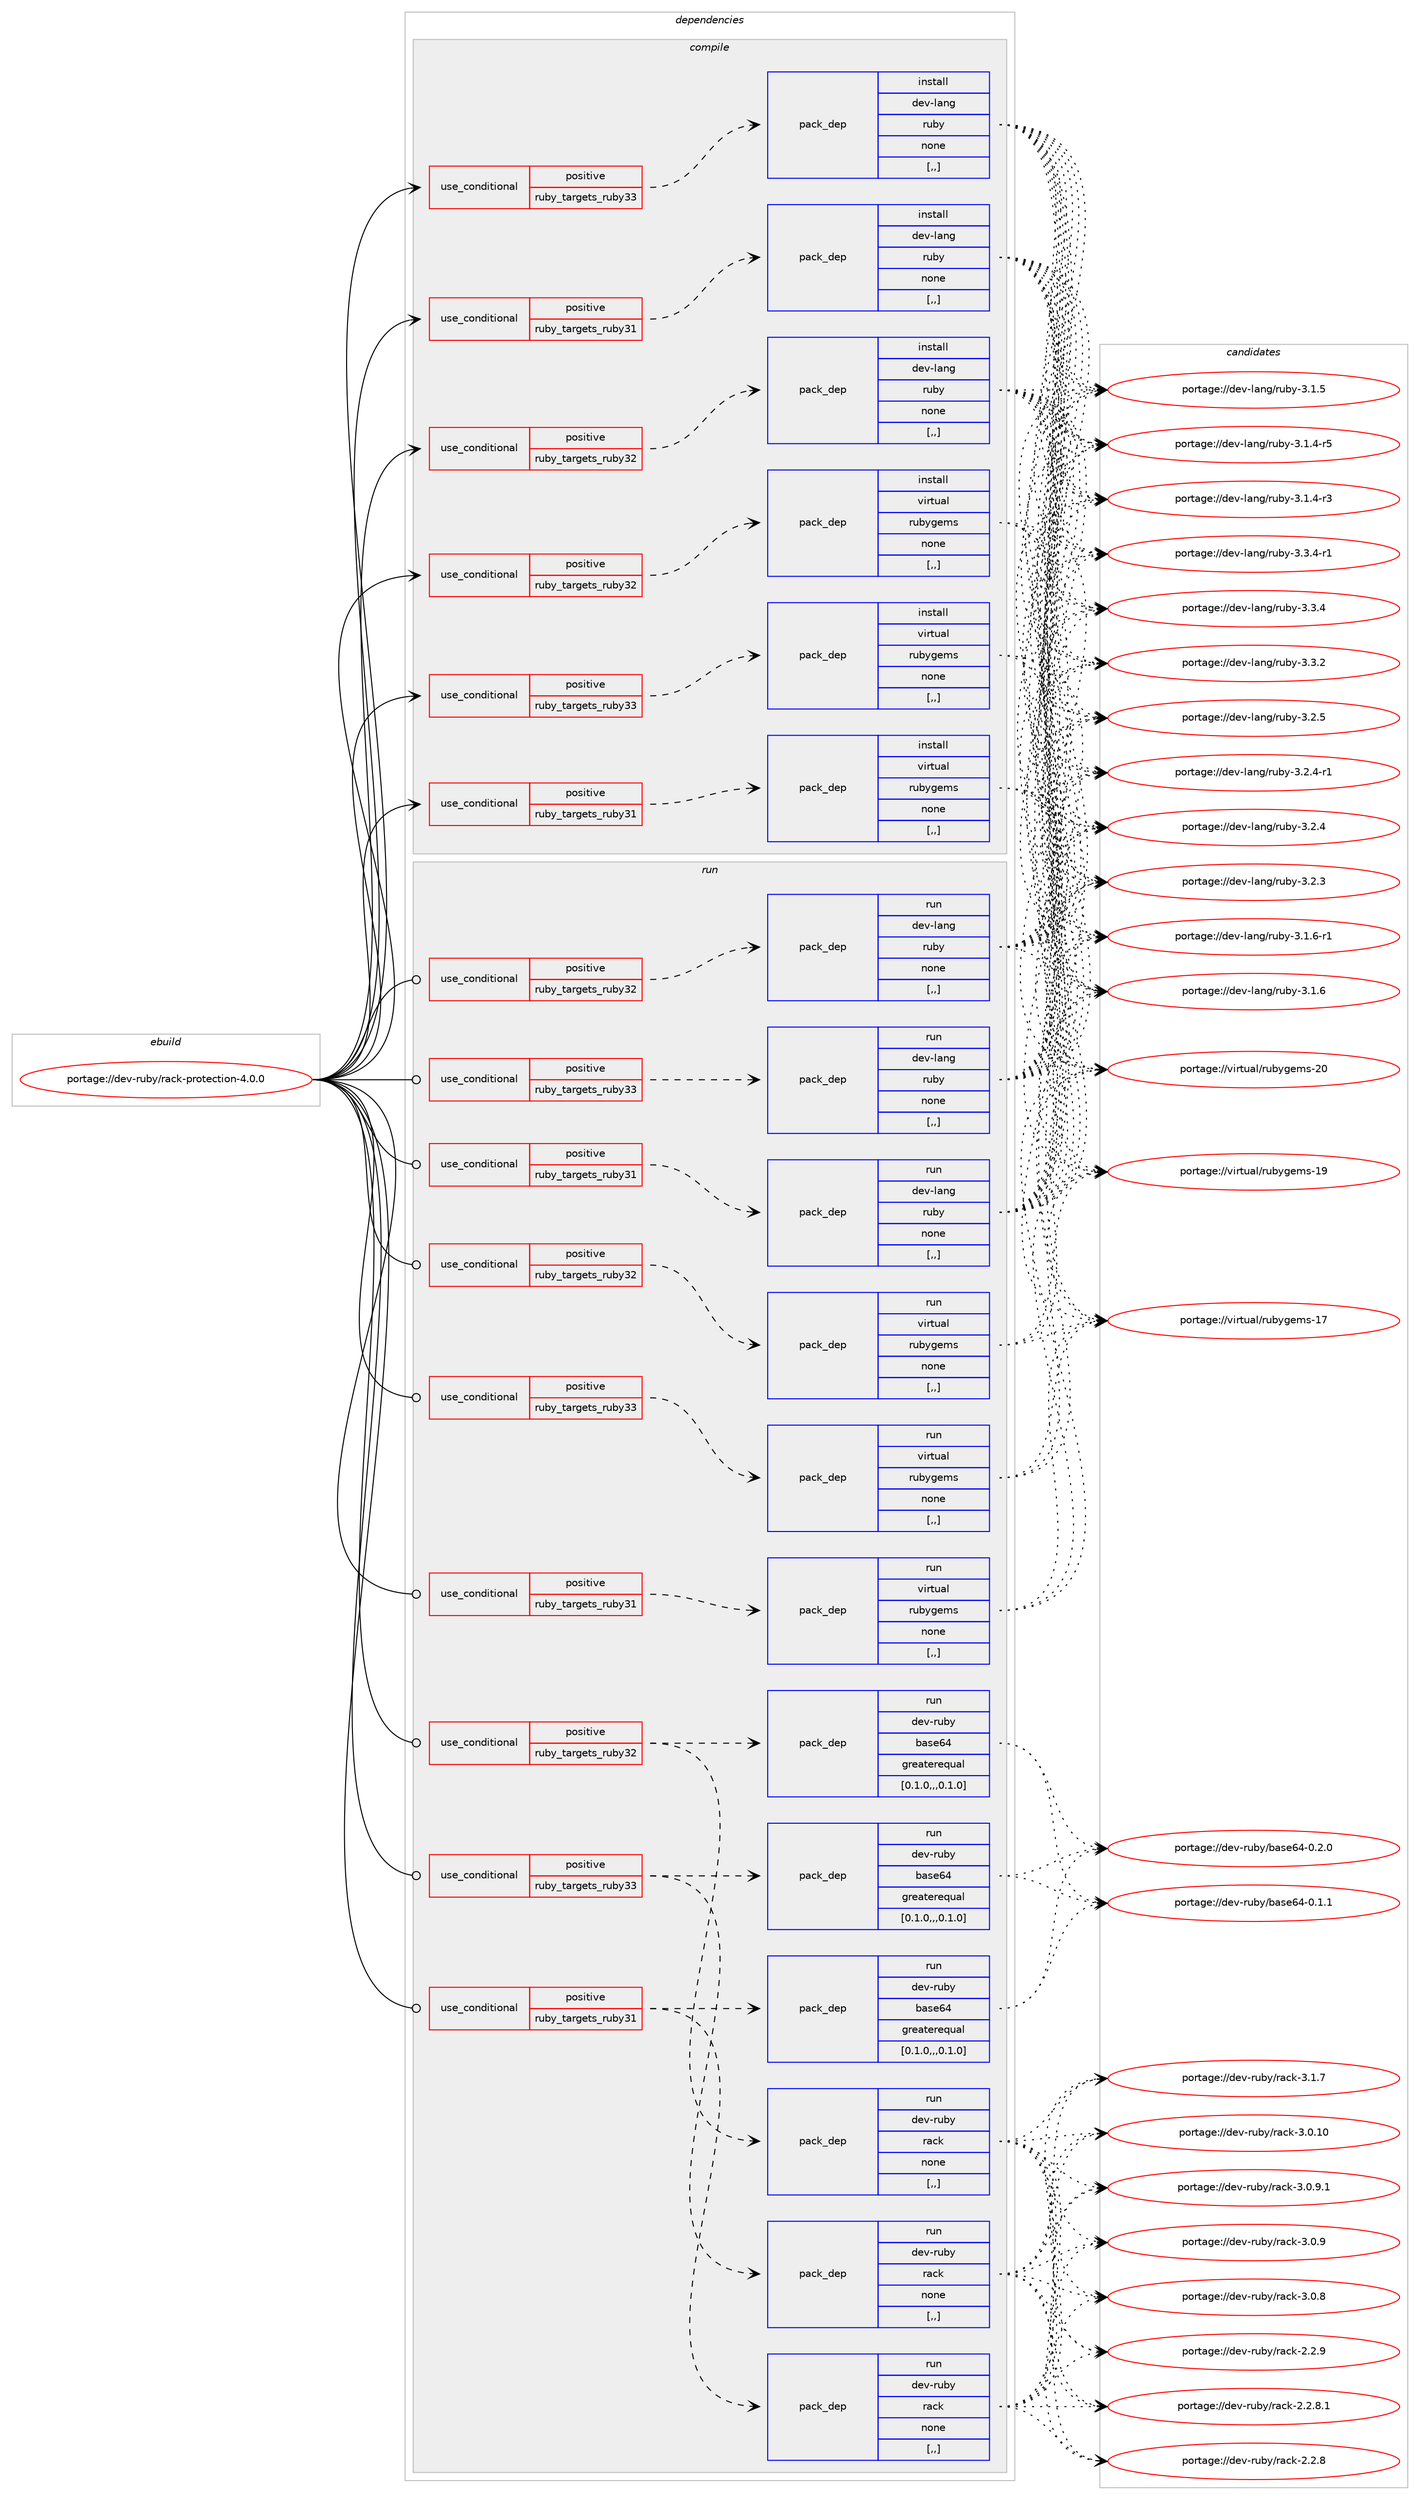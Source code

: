 digraph prolog {

# *************
# Graph options
# *************

newrank=true;
concentrate=true;
compound=true;
graph [rankdir=LR,fontname=Helvetica,fontsize=10,ranksep=1.5];#, ranksep=2.5, nodesep=0.2];
edge  [arrowhead=vee];
node  [fontname=Helvetica,fontsize=10];

# **********
# The ebuild
# **********

subgraph cluster_leftcol {
color=gray;
label=<<i>ebuild</i>>;
id [label="portage://dev-ruby/rack-protection-4.0.0", color=red, width=4, href="../dev-ruby/rack-protection-4.0.0.svg"];
}

# ****************
# The dependencies
# ****************

subgraph cluster_midcol {
color=gray;
label=<<i>dependencies</i>>;
subgraph cluster_compile {
fillcolor="#eeeeee";
style=filled;
label=<<i>compile</i>>;
subgraph cond53275 {
dependency195748 [label=<<TABLE BORDER="0" CELLBORDER="1" CELLSPACING="0" CELLPADDING="4"><TR><TD ROWSPAN="3" CELLPADDING="10">use_conditional</TD></TR><TR><TD>positive</TD></TR><TR><TD>ruby_targets_ruby31</TD></TR></TABLE>>, shape=none, color=red];
subgraph pack141120 {
dependency195749 [label=<<TABLE BORDER="0" CELLBORDER="1" CELLSPACING="0" CELLPADDING="4" WIDTH="220"><TR><TD ROWSPAN="6" CELLPADDING="30">pack_dep</TD></TR><TR><TD WIDTH="110">install</TD></TR><TR><TD>dev-lang</TD></TR><TR><TD>ruby</TD></TR><TR><TD>none</TD></TR><TR><TD>[,,]</TD></TR></TABLE>>, shape=none, color=blue];
}
dependency195748:e -> dependency195749:w [weight=20,style="dashed",arrowhead="vee"];
}
id:e -> dependency195748:w [weight=20,style="solid",arrowhead="vee"];
subgraph cond53276 {
dependency195750 [label=<<TABLE BORDER="0" CELLBORDER="1" CELLSPACING="0" CELLPADDING="4"><TR><TD ROWSPAN="3" CELLPADDING="10">use_conditional</TD></TR><TR><TD>positive</TD></TR><TR><TD>ruby_targets_ruby31</TD></TR></TABLE>>, shape=none, color=red];
subgraph pack141121 {
dependency195751 [label=<<TABLE BORDER="0" CELLBORDER="1" CELLSPACING="0" CELLPADDING="4" WIDTH="220"><TR><TD ROWSPAN="6" CELLPADDING="30">pack_dep</TD></TR><TR><TD WIDTH="110">install</TD></TR><TR><TD>virtual</TD></TR><TR><TD>rubygems</TD></TR><TR><TD>none</TD></TR><TR><TD>[,,]</TD></TR></TABLE>>, shape=none, color=blue];
}
dependency195750:e -> dependency195751:w [weight=20,style="dashed",arrowhead="vee"];
}
id:e -> dependency195750:w [weight=20,style="solid",arrowhead="vee"];
subgraph cond53277 {
dependency195752 [label=<<TABLE BORDER="0" CELLBORDER="1" CELLSPACING="0" CELLPADDING="4"><TR><TD ROWSPAN="3" CELLPADDING="10">use_conditional</TD></TR><TR><TD>positive</TD></TR><TR><TD>ruby_targets_ruby32</TD></TR></TABLE>>, shape=none, color=red];
subgraph pack141122 {
dependency195753 [label=<<TABLE BORDER="0" CELLBORDER="1" CELLSPACING="0" CELLPADDING="4" WIDTH="220"><TR><TD ROWSPAN="6" CELLPADDING="30">pack_dep</TD></TR><TR><TD WIDTH="110">install</TD></TR><TR><TD>dev-lang</TD></TR><TR><TD>ruby</TD></TR><TR><TD>none</TD></TR><TR><TD>[,,]</TD></TR></TABLE>>, shape=none, color=blue];
}
dependency195752:e -> dependency195753:w [weight=20,style="dashed",arrowhead="vee"];
}
id:e -> dependency195752:w [weight=20,style="solid",arrowhead="vee"];
subgraph cond53278 {
dependency195754 [label=<<TABLE BORDER="0" CELLBORDER="1" CELLSPACING="0" CELLPADDING="4"><TR><TD ROWSPAN="3" CELLPADDING="10">use_conditional</TD></TR><TR><TD>positive</TD></TR><TR><TD>ruby_targets_ruby32</TD></TR></TABLE>>, shape=none, color=red];
subgraph pack141123 {
dependency195755 [label=<<TABLE BORDER="0" CELLBORDER="1" CELLSPACING="0" CELLPADDING="4" WIDTH="220"><TR><TD ROWSPAN="6" CELLPADDING="30">pack_dep</TD></TR><TR><TD WIDTH="110">install</TD></TR><TR><TD>virtual</TD></TR><TR><TD>rubygems</TD></TR><TR><TD>none</TD></TR><TR><TD>[,,]</TD></TR></TABLE>>, shape=none, color=blue];
}
dependency195754:e -> dependency195755:w [weight=20,style="dashed",arrowhead="vee"];
}
id:e -> dependency195754:w [weight=20,style="solid",arrowhead="vee"];
subgraph cond53279 {
dependency195756 [label=<<TABLE BORDER="0" CELLBORDER="1" CELLSPACING="0" CELLPADDING="4"><TR><TD ROWSPAN="3" CELLPADDING="10">use_conditional</TD></TR><TR><TD>positive</TD></TR><TR><TD>ruby_targets_ruby33</TD></TR></TABLE>>, shape=none, color=red];
subgraph pack141124 {
dependency195757 [label=<<TABLE BORDER="0" CELLBORDER="1" CELLSPACING="0" CELLPADDING="4" WIDTH="220"><TR><TD ROWSPAN="6" CELLPADDING="30">pack_dep</TD></TR><TR><TD WIDTH="110">install</TD></TR><TR><TD>dev-lang</TD></TR><TR><TD>ruby</TD></TR><TR><TD>none</TD></TR><TR><TD>[,,]</TD></TR></TABLE>>, shape=none, color=blue];
}
dependency195756:e -> dependency195757:w [weight=20,style="dashed",arrowhead="vee"];
}
id:e -> dependency195756:w [weight=20,style="solid",arrowhead="vee"];
subgraph cond53280 {
dependency195758 [label=<<TABLE BORDER="0" CELLBORDER="1" CELLSPACING="0" CELLPADDING="4"><TR><TD ROWSPAN="3" CELLPADDING="10">use_conditional</TD></TR><TR><TD>positive</TD></TR><TR><TD>ruby_targets_ruby33</TD></TR></TABLE>>, shape=none, color=red];
subgraph pack141125 {
dependency195759 [label=<<TABLE BORDER="0" CELLBORDER="1" CELLSPACING="0" CELLPADDING="4" WIDTH="220"><TR><TD ROWSPAN="6" CELLPADDING="30">pack_dep</TD></TR><TR><TD WIDTH="110">install</TD></TR><TR><TD>virtual</TD></TR><TR><TD>rubygems</TD></TR><TR><TD>none</TD></TR><TR><TD>[,,]</TD></TR></TABLE>>, shape=none, color=blue];
}
dependency195758:e -> dependency195759:w [weight=20,style="dashed",arrowhead="vee"];
}
id:e -> dependency195758:w [weight=20,style="solid",arrowhead="vee"];
}
subgraph cluster_compileandrun {
fillcolor="#eeeeee";
style=filled;
label=<<i>compile and run</i>>;
}
subgraph cluster_run {
fillcolor="#eeeeee";
style=filled;
label=<<i>run</i>>;
subgraph cond53281 {
dependency195760 [label=<<TABLE BORDER="0" CELLBORDER="1" CELLSPACING="0" CELLPADDING="4"><TR><TD ROWSPAN="3" CELLPADDING="10">use_conditional</TD></TR><TR><TD>positive</TD></TR><TR><TD>ruby_targets_ruby31</TD></TR></TABLE>>, shape=none, color=red];
subgraph pack141126 {
dependency195761 [label=<<TABLE BORDER="0" CELLBORDER="1" CELLSPACING="0" CELLPADDING="4" WIDTH="220"><TR><TD ROWSPAN="6" CELLPADDING="30">pack_dep</TD></TR><TR><TD WIDTH="110">run</TD></TR><TR><TD>dev-lang</TD></TR><TR><TD>ruby</TD></TR><TR><TD>none</TD></TR><TR><TD>[,,]</TD></TR></TABLE>>, shape=none, color=blue];
}
dependency195760:e -> dependency195761:w [weight=20,style="dashed",arrowhead="vee"];
}
id:e -> dependency195760:w [weight=20,style="solid",arrowhead="odot"];
subgraph cond53282 {
dependency195762 [label=<<TABLE BORDER="0" CELLBORDER="1" CELLSPACING="0" CELLPADDING="4"><TR><TD ROWSPAN="3" CELLPADDING="10">use_conditional</TD></TR><TR><TD>positive</TD></TR><TR><TD>ruby_targets_ruby31</TD></TR></TABLE>>, shape=none, color=red];
subgraph pack141127 {
dependency195763 [label=<<TABLE BORDER="0" CELLBORDER="1" CELLSPACING="0" CELLPADDING="4" WIDTH="220"><TR><TD ROWSPAN="6" CELLPADDING="30">pack_dep</TD></TR><TR><TD WIDTH="110">run</TD></TR><TR><TD>dev-ruby</TD></TR><TR><TD>base64</TD></TR><TR><TD>greaterequal</TD></TR><TR><TD>[0.1.0,,,0.1.0]</TD></TR></TABLE>>, shape=none, color=blue];
}
dependency195762:e -> dependency195763:w [weight=20,style="dashed",arrowhead="vee"];
subgraph pack141128 {
dependency195764 [label=<<TABLE BORDER="0" CELLBORDER="1" CELLSPACING="0" CELLPADDING="4" WIDTH="220"><TR><TD ROWSPAN="6" CELLPADDING="30">pack_dep</TD></TR><TR><TD WIDTH="110">run</TD></TR><TR><TD>dev-ruby</TD></TR><TR><TD>rack</TD></TR><TR><TD>none</TD></TR><TR><TD>[,,]</TD></TR></TABLE>>, shape=none, color=blue];
}
dependency195762:e -> dependency195764:w [weight=20,style="dashed",arrowhead="vee"];
}
id:e -> dependency195762:w [weight=20,style="solid",arrowhead="odot"];
subgraph cond53283 {
dependency195765 [label=<<TABLE BORDER="0" CELLBORDER="1" CELLSPACING="0" CELLPADDING="4"><TR><TD ROWSPAN="3" CELLPADDING="10">use_conditional</TD></TR><TR><TD>positive</TD></TR><TR><TD>ruby_targets_ruby31</TD></TR></TABLE>>, shape=none, color=red];
subgraph pack141129 {
dependency195766 [label=<<TABLE BORDER="0" CELLBORDER="1" CELLSPACING="0" CELLPADDING="4" WIDTH="220"><TR><TD ROWSPAN="6" CELLPADDING="30">pack_dep</TD></TR><TR><TD WIDTH="110">run</TD></TR><TR><TD>virtual</TD></TR><TR><TD>rubygems</TD></TR><TR><TD>none</TD></TR><TR><TD>[,,]</TD></TR></TABLE>>, shape=none, color=blue];
}
dependency195765:e -> dependency195766:w [weight=20,style="dashed",arrowhead="vee"];
}
id:e -> dependency195765:w [weight=20,style="solid",arrowhead="odot"];
subgraph cond53284 {
dependency195767 [label=<<TABLE BORDER="0" CELLBORDER="1" CELLSPACING="0" CELLPADDING="4"><TR><TD ROWSPAN="3" CELLPADDING="10">use_conditional</TD></TR><TR><TD>positive</TD></TR><TR><TD>ruby_targets_ruby32</TD></TR></TABLE>>, shape=none, color=red];
subgraph pack141130 {
dependency195768 [label=<<TABLE BORDER="0" CELLBORDER="1" CELLSPACING="0" CELLPADDING="4" WIDTH="220"><TR><TD ROWSPAN="6" CELLPADDING="30">pack_dep</TD></TR><TR><TD WIDTH="110">run</TD></TR><TR><TD>dev-lang</TD></TR><TR><TD>ruby</TD></TR><TR><TD>none</TD></TR><TR><TD>[,,]</TD></TR></TABLE>>, shape=none, color=blue];
}
dependency195767:e -> dependency195768:w [weight=20,style="dashed",arrowhead="vee"];
}
id:e -> dependency195767:w [weight=20,style="solid",arrowhead="odot"];
subgraph cond53285 {
dependency195769 [label=<<TABLE BORDER="0" CELLBORDER="1" CELLSPACING="0" CELLPADDING="4"><TR><TD ROWSPAN="3" CELLPADDING="10">use_conditional</TD></TR><TR><TD>positive</TD></TR><TR><TD>ruby_targets_ruby32</TD></TR></TABLE>>, shape=none, color=red];
subgraph pack141131 {
dependency195770 [label=<<TABLE BORDER="0" CELLBORDER="1" CELLSPACING="0" CELLPADDING="4" WIDTH="220"><TR><TD ROWSPAN="6" CELLPADDING="30">pack_dep</TD></TR><TR><TD WIDTH="110">run</TD></TR><TR><TD>dev-ruby</TD></TR><TR><TD>base64</TD></TR><TR><TD>greaterequal</TD></TR><TR><TD>[0.1.0,,,0.1.0]</TD></TR></TABLE>>, shape=none, color=blue];
}
dependency195769:e -> dependency195770:w [weight=20,style="dashed",arrowhead="vee"];
subgraph pack141132 {
dependency195771 [label=<<TABLE BORDER="0" CELLBORDER="1" CELLSPACING="0" CELLPADDING="4" WIDTH="220"><TR><TD ROWSPAN="6" CELLPADDING="30">pack_dep</TD></TR><TR><TD WIDTH="110">run</TD></TR><TR><TD>dev-ruby</TD></TR><TR><TD>rack</TD></TR><TR><TD>none</TD></TR><TR><TD>[,,]</TD></TR></TABLE>>, shape=none, color=blue];
}
dependency195769:e -> dependency195771:w [weight=20,style="dashed",arrowhead="vee"];
}
id:e -> dependency195769:w [weight=20,style="solid",arrowhead="odot"];
subgraph cond53286 {
dependency195772 [label=<<TABLE BORDER="0" CELLBORDER="1" CELLSPACING="0" CELLPADDING="4"><TR><TD ROWSPAN="3" CELLPADDING="10">use_conditional</TD></TR><TR><TD>positive</TD></TR><TR><TD>ruby_targets_ruby32</TD></TR></TABLE>>, shape=none, color=red];
subgraph pack141133 {
dependency195773 [label=<<TABLE BORDER="0" CELLBORDER="1" CELLSPACING="0" CELLPADDING="4" WIDTH="220"><TR><TD ROWSPAN="6" CELLPADDING="30">pack_dep</TD></TR><TR><TD WIDTH="110">run</TD></TR><TR><TD>virtual</TD></TR><TR><TD>rubygems</TD></TR><TR><TD>none</TD></TR><TR><TD>[,,]</TD></TR></TABLE>>, shape=none, color=blue];
}
dependency195772:e -> dependency195773:w [weight=20,style="dashed",arrowhead="vee"];
}
id:e -> dependency195772:w [weight=20,style="solid",arrowhead="odot"];
subgraph cond53287 {
dependency195774 [label=<<TABLE BORDER="0" CELLBORDER="1" CELLSPACING="0" CELLPADDING="4"><TR><TD ROWSPAN="3" CELLPADDING="10">use_conditional</TD></TR><TR><TD>positive</TD></TR><TR><TD>ruby_targets_ruby33</TD></TR></TABLE>>, shape=none, color=red];
subgraph pack141134 {
dependency195775 [label=<<TABLE BORDER="0" CELLBORDER="1" CELLSPACING="0" CELLPADDING="4" WIDTH="220"><TR><TD ROWSPAN="6" CELLPADDING="30">pack_dep</TD></TR><TR><TD WIDTH="110">run</TD></TR><TR><TD>dev-lang</TD></TR><TR><TD>ruby</TD></TR><TR><TD>none</TD></TR><TR><TD>[,,]</TD></TR></TABLE>>, shape=none, color=blue];
}
dependency195774:e -> dependency195775:w [weight=20,style="dashed",arrowhead="vee"];
}
id:e -> dependency195774:w [weight=20,style="solid",arrowhead="odot"];
subgraph cond53288 {
dependency195776 [label=<<TABLE BORDER="0" CELLBORDER="1" CELLSPACING="0" CELLPADDING="4"><TR><TD ROWSPAN="3" CELLPADDING="10">use_conditional</TD></TR><TR><TD>positive</TD></TR><TR><TD>ruby_targets_ruby33</TD></TR></TABLE>>, shape=none, color=red];
subgraph pack141135 {
dependency195777 [label=<<TABLE BORDER="0" CELLBORDER="1" CELLSPACING="0" CELLPADDING="4" WIDTH="220"><TR><TD ROWSPAN="6" CELLPADDING="30">pack_dep</TD></TR><TR><TD WIDTH="110">run</TD></TR><TR><TD>dev-ruby</TD></TR><TR><TD>base64</TD></TR><TR><TD>greaterequal</TD></TR><TR><TD>[0.1.0,,,0.1.0]</TD></TR></TABLE>>, shape=none, color=blue];
}
dependency195776:e -> dependency195777:w [weight=20,style="dashed",arrowhead="vee"];
subgraph pack141136 {
dependency195778 [label=<<TABLE BORDER="0" CELLBORDER="1" CELLSPACING="0" CELLPADDING="4" WIDTH="220"><TR><TD ROWSPAN="6" CELLPADDING="30">pack_dep</TD></TR><TR><TD WIDTH="110">run</TD></TR><TR><TD>dev-ruby</TD></TR><TR><TD>rack</TD></TR><TR><TD>none</TD></TR><TR><TD>[,,]</TD></TR></TABLE>>, shape=none, color=blue];
}
dependency195776:e -> dependency195778:w [weight=20,style="dashed",arrowhead="vee"];
}
id:e -> dependency195776:w [weight=20,style="solid",arrowhead="odot"];
subgraph cond53289 {
dependency195779 [label=<<TABLE BORDER="0" CELLBORDER="1" CELLSPACING="0" CELLPADDING="4"><TR><TD ROWSPAN="3" CELLPADDING="10">use_conditional</TD></TR><TR><TD>positive</TD></TR><TR><TD>ruby_targets_ruby33</TD></TR></TABLE>>, shape=none, color=red];
subgraph pack141137 {
dependency195780 [label=<<TABLE BORDER="0" CELLBORDER="1" CELLSPACING="0" CELLPADDING="4" WIDTH="220"><TR><TD ROWSPAN="6" CELLPADDING="30">pack_dep</TD></TR><TR><TD WIDTH="110">run</TD></TR><TR><TD>virtual</TD></TR><TR><TD>rubygems</TD></TR><TR><TD>none</TD></TR><TR><TD>[,,]</TD></TR></TABLE>>, shape=none, color=blue];
}
dependency195779:e -> dependency195780:w [weight=20,style="dashed",arrowhead="vee"];
}
id:e -> dependency195779:w [weight=20,style="solid",arrowhead="odot"];
}
}

# **************
# The candidates
# **************

subgraph cluster_choices {
rank=same;
color=gray;
label=<<i>candidates</i>>;

subgraph choice141120 {
color=black;
nodesep=1;
choice100101118451089711010347114117981214551465146524511449 [label="portage://dev-lang/ruby-3.3.4-r1", color=red, width=4,href="../dev-lang/ruby-3.3.4-r1.svg"];
choice10010111845108971101034711411798121455146514652 [label="portage://dev-lang/ruby-3.3.4", color=red, width=4,href="../dev-lang/ruby-3.3.4.svg"];
choice10010111845108971101034711411798121455146514650 [label="portage://dev-lang/ruby-3.3.2", color=red, width=4,href="../dev-lang/ruby-3.3.2.svg"];
choice10010111845108971101034711411798121455146504653 [label="portage://dev-lang/ruby-3.2.5", color=red, width=4,href="../dev-lang/ruby-3.2.5.svg"];
choice100101118451089711010347114117981214551465046524511449 [label="portage://dev-lang/ruby-3.2.4-r1", color=red, width=4,href="../dev-lang/ruby-3.2.4-r1.svg"];
choice10010111845108971101034711411798121455146504652 [label="portage://dev-lang/ruby-3.2.4", color=red, width=4,href="../dev-lang/ruby-3.2.4.svg"];
choice10010111845108971101034711411798121455146504651 [label="portage://dev-lang/ruby-3.2.3", color=red, width=4,href="../dev-lang/ruby-3.2.3.svg"];
choice100101118451089711010347114117981214551464946544511449 [label="portage://dev-lang/ruby-3.1.6-r1", color=red, width=4,href="../dev-lang/ruby-3.1.6-r1.svg"];
choice10010111845108971101034711411798121455146494654 [label="portage://dev-lang/ruby-3.1.6", color=red, width=4,href="../dev-lang/ruby-3.1.6.svg"];
choice10010111845108971101034711411798121455146494653 [label="portage://dev-lang/ruby-3.1.5", color=red, width=4,href="../dev-lang/ruby-3.1.5.svg"];
choice100101118451089711010347114117981214551464946524511453 [label="portage://dev-lang/ruby-3.1.4-r5", color=red, width=4,href="../dev-lang/ruby-3.1.4-r5.svg"];
choice100101118451089711010347114117981214551464946524511451 [label="portage://dev-lang/ruby-3.1.4-r3", color=red, width=4,href="../dev-lang/ruby-3.1.4-r3.svg"];
dependency195749:e -> choice100101118451089711010347114117981214551465146524511449:w [style=dotted,weight="100"];
dependency195749:e -> choice10010111845108971101034711411798121455146514652:w [style=dotted,weight="100"];
dependency195749:e -> choice10010111845108971101034711411798121455146514650:w [style=dotted,weight="100"];
dependency195749:e -> choice10010111845108971101034711411798121455146504653:w [style=dotted,weight="100"];
dependency195749:e -> choice100101118451089711010347114117981214551465046524511449:w [style=dotted,weight="100"];
dependency195749:e -> choice10010111845108971101034711411798121455146504652:w [style=dotted,weight="100"];
dependency195749:e -> choice10010111845108971101034711411798121455146504651:w [style=dotted,weight="100"];
dependency195749:e -> choice100101118451089711010347114117981214551464946544511449:w [style=dotted,weight="100"];
dependency195749:e -> choice10010111845108971101034711411798121455146494654:w [style=dotted,weight="100"];
dependency195749:e -> choice10010111845108971101034711411798121455146494653:w [style=dotted,weight="100"];
dependency195749:e -> choice100101118451089711010347114117981214551464946524511453:w [style=dotted,weight="100"];
dependency195749:e -> choice100101118451089711010347114117981214551464946524511451:w [style=dotted,weight="100"];
}
subgraph choice141121 {
color=black;
nodesep=1;
choice118105114116117971084711411798121103101109115455048 [label="portage://virtual/rubygems-20", color=red, width=4,href="../virtual/rubygems-20.svg"];
choice118105114116117971084711411798121103101109115454957 [label="portage://virtual/rubygems-19", color=red, width=4,href="../virtual/rubygems-19.svg"];
choice118105114116117971084711411798121103101109115454955 [label="portage://virtual/rubygems-17", color=red, width=4,href="../virtual/rubygems-17.svg"];
dependency195751:e -> choice118105114116117971084711411798121103101109115455048:w [style=dotted,weight="100"];
dependency195751:e -> choice118105114116117971084711411798121103101109115454957:w [style=dotted,weight="100"];
dependency195751:e -> choice118105114116117971084711411798121103101109115454955:w [style=dotted,weight="100"];
}
subgraph choice141122 {
color=black;
nodesep=1;
choice100101118451089711010347114117981214551465146524511449 [label="portage://dev-lang/ruby-3.3.4-r1", color=red, width=4,href="../dev-lang/ruby-3.3.4-r1.svg"];
choice10010111845108971101034711411798121455146514652 [label="portage://dev-lang/ruby-3.3.4", color=red, width=4,href="../dev-lang/ruby-3.3.4.svg"];
choice10010111845108971101034711411798121455146514650 [label="portage://dev-lang/ruby-3.3.2", color=red, width=4,href="../dev-lang/ruby-3.3.2.svg"];
choice10010111845108971101034711411798121455146504653 [label="portage://dev-lang/ruby-3.2.5", color=red, width=4,href="../dev-lang/ruby-3.2.5.svg"];
choice100101118451089711010347114117981214551465046524511449 [label="portage://dev-lang/ruby-3.2.4-r1", color=red, width=4,href="../dev-lang/ruby-3.2.4-r1.svg"];
choice10010111845108971101034711411798121455146504652 [label="portage://dev-lang/ruby-3.2.4", color=red, width=4,href="../dev-lang/ruby-3.2.4.svg"];
choice10010111845108971101034711411798121455146504651 [label="portage://dev-lang/ruby-3.2.3", color=red, width=4,href="../dev-lang/ruby-3.2.3.svg"];
choice100101118451089711010347114117981214551464946544511449 [label="portage://dev-lang/ruby-3.1.6-r1", color=red, width=4,href="../dev-lang/ruby-3.1.6-r1.svg"];
choice10010111845108971101034711411798121455146494654 [label="portage://dev-lang/ruby-3.1.6", color=red, width=4,href="../dev-lang/ruby-3.1.6.svg"];
choice10010111845108971101034711411798121455146494653 [label="portage://dev-lang/ruby-3.1.5", color=red, width=4,href="../dev-lang/ruby-3.1.5.svg"];
choice100101118451089711010347114117981214551464946524511453 [label="portage://dev-lang/ruby-3.1.4-r5", color=red, width=4,href="../dev-lang/ruby-3.1.4-r5.svg"];
choice100101118451089711010347114117981214551464946524511451 [label="portage://dev-lang/ruby-3.1.4-r3", color=red, width=4,href="../dev-lang/ruby-3.1.4-r3.svg"];
dependency195753:e -> choice100101118451089711010347114117981214551465146524511449:w [style=dotted,weight="100"];
dependency195753:e -> choice10010111845108971101034711411798121455146514652:w [style=dotted,weight="100"];
dependency195753:e -> choice10010111845108971101034711411798121455146514650:w [style=dotted,weight="100"];
dependency195753:e -> choice10010111845108971101034711411798121455146504653:w [style=dotted,weight="100"];
dependency195753:e -> choice100101118451089711010347114117981214551465046524511449:w [style=dotted,weight="100"];
dependency195753:e -> choice10010111845108971101034711411798121455146504652:w [style=dotted,weight="100"];
dependency195753:e -> choice10010111845108971101034711411798121455146504651:w [style=dotted,weight="100"];
dependency195753:e -> choice100101118451089711010347114117981214551464946544511449:w [style=dotted,weight="100"];
dependency195753:e -> choice10010111845108971101034711411798121455146494654:w [style=dotted,weight="100"];
dependency195753:e -> choice10010111845108971101034711411798121455146494653:w [style=dotted,weight="100"];
dependency195753:e -> choice100101118451089711010347114117981214551464946524511453:w [style=dotted,weight="100"];
dependency195753:e -> choice100101118451089711010347114117981214551464946524511451:w [style=dotted,weight="100"];
}
subgraph choice141123 {
color=black;
nodesep=1;
choice118105114116117971084711411798121103101109115455048 [label="portage://virtual/rubygems-20", color=red, width=4,href="../virtual/rubygems-20.svg"];
choice118105114116117971084711411798121103101109115454957 [label="portage://virtual/rubygems-19", color=red, width=4,href="../virtual/rubygems-19.svg"];
choice118105114116117971084711411798121103101109115454955 [label="portage://virtual/rubygems-17", color=red, width=4,href="../virtual/rubygems-17.svg"];
dependency195755:e -> choice118105114116117971084711411798121103101109115455048:w [style=dotted,weight="100"];
dependency195755:e -> choice118105114116117971084711411798121103101109115454957:w [style=dotted,weight="100"];
dependency195755:e -> choice118105114116117971084711411798121103101109115454955:w [style=dotted,weight="100"];
}
subgraph choice141124 {
color=black;
nodesep=1;
choice100101118451089711010347114117981214551465146524511449 [label="portage://dev-lang/ruby-3.3.4-r1", color=red, width=4,href="../dev-lang/ruby-3.3.4-r1.svg"];
choice10010111845108971101034711411798121455146514652 [label="portage://dev-lang/ruby-3.3.4", color=red, width=4,href="../dev-lang/ruby-3.3.4.svg"];
choice10010111845108971101034711411798121455146514650 [label="portage://dev-lang/ruby-3.3.2", color=red, width=4,href="../dev-lang/ruby-3.3.2.svg"];
choice10010111845108971101034711411798121455146504653 [label="portage://dev-lang/ruby-3.2.5", color=red, width=4,href="../dev-lang/ruby-3.2.5.svg"];
choice100101118451089711010347114117981214551465046524511449 [label="portage://dev-lang/ruby-3.2.4-r1", color=red, width=4,href="../dev-lang/ruby-3.2.4-r1.svg"];
choice10010111845108971101034711411798121455146504652 [label="portage://dev-lang/ruby-3.2.4", color=red, width=4,href="../dev-lang/ruby-3.2.4.svg"];
choice10010111845108971101034711411798121455146504651 [label="portage://dev-lang/ruby-3.2.3", color=red, width=4,href="../dev-lang/ruby-3.2.3.svg"];
choice100101118451089711010347114117981214551464946544511449 [label="portage://dev-lang/ruby-3.1.6-r1", color=red, width=4,href="../dev-lang/ruby-3.1.6-r1.svg"];
choice10010111845108971101034711411798121455146494654 [label="portage://dev-lang/ruby-3.1.6", color=red, width=4,href="../dev-lang/ruby-3.1.6.svg"];
choice10010111845108971101034711411798121455146494653 [label="portage://dev-lang/ruby-3.1.5", color=red, width=4,href="../dev-lang/ruby-3.1.5.svg"];
choice100101118451089711010347114117981214551464946524511453 [label="portage://dev-lang/ruby-3.1.4-r5", color=red, width=4,href="../dev-lang/ruby-3.1.4-r5.svg"];
choice100101118451089711010347114117981214551464946524511451 [label="portage://dev-lang/ruby-3.1.4-r3", color=red, width=4,href="../dev-lang/ruby-3.1.4-r3.svg"];
dependency195757:e -> choice100101118451089711010347114117981214551465146524511449:w [style=dotted,weight="100"];
dependency195757:e -> choice10010111845108971101034711411798121455146514652:w [style=dotted,weight="100"];
dependency195757:e -> choice10010111845108971101034711411798121455146514650:w [style=dotted,weight="100"];
dependency195757:e -> choice10010111845108971101034711411798121455146504653:w [style=dotted,weight="100"];
dependency195757:e -> choice100101118451089711010347114117981214551465046524511449:w [style=dotted,weight="100"];
dependency195757:e -> choice10010111845108971101034711411798121455146504652:w [style=dotted,weight="100"];
dependency195757:e -> choice10010111845108971101034711411798121455146504651:w [style=dotted,weight="100"];
dependency195757:e -> choice100101118451089711010347114117981214551464946544511449:w [style=dotted,weight="100"];
dependency195757:e -> choice10010111845108971101034711411798121455146494654:w [style=dotted,weight="100"];
dependency195757:e -> choice10010111845108971101034711411798121455146494653:w [style=dotted,weight="100"];
dependency195757:e -> choice100101118451089711010347114117981214551464946524511453:w [style=dotted,weight="100"];
dependency195757:e -> choice100101118451089711010347114117981214551464946524511451:w [style=dotted,weight="100"];
}
subgraph choice141125 {
color=black;
nodesep=1;
choice118105114116117971084711411798121103101109115455048 [label="portage://virtual/rubygems-20", color=red, width=4,href="../virtual/rubygems-20.svg"];
choice118105114116117971084711411798121103101109115454957 [label="portage://virtual/rubygems-19", color=red, width=4,href="../virtual/rubygems-19.svg"];
choice118105114116117971084711411798121103101109115454955 [label="portage://virtual/rubygems-17", color=red, width=4,href="../virtual/rubygems-17.svg"];
dependency195759:e -> choice118105114116117971084711411798121103101109115455048:w [style=dotted,weight="100"];
dependency195759:e -> choice118105114116117971084711411798121103101109115454957:w [style=dotted,weight="100"];
dependency195759:e -> choice118105114116117971084711411798121103101109115454955:w [style=dotted,weight="100"];
}
subgraph choice141126 {
color=black;
nodesep=1;
choice100101118451089711010347114117981214551465146524511449 [label="portage://dev-lang/ruby-3.3.4-r1", color=red, width=4,href="../dev-lang/ruby-3.3.4-r1.svg"];
choice10010111845108971101034711411798121455146514652 [label="portage://dev-lang/ruby-3.3.4", color=red, width=4,href="../dev-lang/ruby-3.3.4.svg"];
choice10010111845108971101034711411798121455146514650 [label="portage://dev-lang/ruby-3.3.2", color=red, width=4,href="../dev-lang/ruby-3.3.2.svg"];
choice10010111845108971101034711411798121455146504653 [label="portage://dev-lang/ruby-3.2.5", color=red, width=4,href="../dev-lang/ruby-3.2.5.svg"];
choice100101118451089711010347114117981214551465046524511449 [label="portage://dev-lang/ruby-3.2.4-r1", color=red, width=4,href="../dev-lang/ruby-3.2.4-r1.svg"];
choice10010111845108971101034711411798121455146504652 [label="portage://dev-lang/ruby-3.2.4", color=red, width=4,href="../dev-lang/ruby-3.2.4.svg"];
choice10010111845108971101034711411798121455146504651 [label="portage://dev-lang/ruby-3.2.3", color=red, width=4,href="../dev-lang/ruby-3.2.3.svg"];
choice100101118451089711010347114117981214551464946544511449 [label="portage://dev-lang/ruby-3.1.6-r1", color=red, width=4,href="../dev-lang/ruby-3.1.6-r1.svg"];
choice10010111845108971101034711411798121455146494654 [label="portage://dev-lang/ruby-3.1.6", color=red, width=4,href="../dev-lang/ruby-3.1.6.svg"];
choice10010111845108971101034711411798121455146494653 [label="portage://dev-lang/ruby-3.1.5", color=red, width=4,href="../dev-lang/ruby-3.1.5.svg"];
choice100101118451089711010347114117981214551464946524511453 [label="portage://dev-lang/ruby-3.1.4-r5", color=red, width=4,href="../dev-lang/ruby-3.1.4-r5.svg"];
choice100101118451089711010347114117981214551464946524511451 [label="portage://dev-lang/ruby-3.1.4-r3", color=red, width=4,href="../dev-lang/ruby-3.1.4-r3.svg"];
dependency195761:e -> choice100101118451089711010347114117981214551465146524511449:w [style=dotted,weight="100"];
dependency195761:e -> choice10010111845108971101034711411798121455146514652:w [style=dotted,weight="100"];
dependency195761:e -> choice10010111845108971101034711411798121455146514650:w [style=dotted,weight="100"];
dependency195761:e -> choice10010111845108971101034711411798121455146504653:w [style=dotted,weight="100"];
dependency195761:e -> choice100101118451089711010347114117981214551465046524511449:w [style=dotted,weight="100"];
dependency195761:e -> choice10010111845108971101034711411798121455146504652:w [style=dotted,weight="100"];
dependency195761:e -> choice10010111845108971101034711411798121455146504651:w [style=dotted,weight="100"];
dependency195761:e -> choice100101118451089711010347114117981214551464946544511449:w [style=dotted,weight="100"];
dependency195761:e -> choice10010111845108971101034711411798121455146494654:w [style=dotted,weight="100"];
dependency195761:e -> choice10010111845108971101034711411798121455146494653:w [style=dotted,weight="100"];
dependency195761:e -> choice100101118451089711010347114117981214551464946524511453:w [style=dotted,weight="100"];
dependency195761:e -> choice100101118451089711010347114117981214551464946524511451:w [style=dotted,weight="100"];
}
subgraph choice141127 {
color=black;
nodesep=1;
choice10010111845114117981214798971151015452454846504648 [label="portage://dev-ruby/base64-0.2.0", color=red, width=4,href="../dev-ruby/base64-0.2.0.svg"];
choice10010111845114117981214798971151015452454846494649 [label="portage://dev-ruby/base64-0.1.1", color=red, width=4,href="../dev-ruby/base64-0.1.1.svg"];
dependency195763:e -> choice10010111845114117981214798971151015452454846504648:w [style=dotted,weight="100"];
dependency195763:e -> choice10010111845114117981214798971151015452454846494649:w [style=dotted,weight="100"];
}
subgraph choice141128 {
color=black;
nodesep=1;
choice1001011184511411798121471149799107455146494655 [label="portage://dev-ruby/rack-3.1.7", color=red, width=4,href="../dev-ruby/rack-3.1.7.svg"];
choice100101118451141179812147114979910745514648464948 [label="portage://dev-ruby/rack-3.0.10", color=red, width=4,href="../dev-ruby/rack-3.0.10.svg"];
choice10010111845114117981214711497991074551464846574649 [label="portage://dev-ruby/rack-3.0.9.1", color=red, width=4,href="../dev-ruby/rack-3.0.9.1.svg"];
choice1001011184511411798121471149799107455146484657 [label="portage://dev-ruby/rack-3.0.9", color=red, width=4,href="../dev-ruby/rack-3.0.9.svg"];
choice1001011184511411798121471149799107455146484656 [label="portage://dev-ruby/rack-3.0.8", color=red, width=4,href="../dev-ruby/rack-3.0.8.svg"];
choice1001011184511411798121471149799107455046504657 [label="portage://dev-ruby/rack-2.2.9", color=red, width=4,href="../dev-ruby/rack-2.2.9.svg"];
choice10010111845114117981214711497991074550465046564649 [label="portage://dev-ruby/rack-2.2.8.1", color=red, width=4,href="../dev-ruby/rack-2.2.8.1.svg"];
choice1001011184511411798121471149799107455046504656 [label="portage://dev-ruby/rack-2.2.8", color=red, width=4,href="../dev-ruby/rack-2.2.8.svg"];
dependency195764:e -> choice1001011184511411798121471149799107455146494655:w [style=dotted,weight="100"];
dependency195764:e -> choice100101118451141179812147114979910745514648464948:w [style=dotted,weight="100"];
dependency195764:e -> choice10010111845114117981214711497991074551464846574649:w [style=dotted,weight="100"];
dependency195764:e -> choice1001011184511411798121471149799107455146484657:w [style=dotted,weight="100"];
dependency195764:e -> choice1001011184511411798121471149799107455146484656:w [style=dotted,weight="100"];
dependency195764:e -> choice1001011184511411798121471149799107455046504657:w [style=dotted,weight="100"];
dependency195764:e -> choice10010111845114117981214711497991074550465046564649:w [style=dotted,weight="100"];
dependency195764:e -> choice1001011184511411798121471149799107455046504656:w [style=dotted,weight="100"];
}
subgraph choice141129 {
color=black;
nodesep=1;
choice118105114116117971084711411798121103101109115455048 [label="portage://virtual/rubygems-20", color=red, width=4,href="../virtual/rubygems-20.svg"];
choice118105114116117971084711411798121103101109115454957 [label="portage://virtual/rubygems-19", color=red, width=4,href="../virtual/rubygems-19.svg"];
choice118105114116117971084711411798121103101109115454955 [label="portage://virtual/rubygems-17", color=red, width=4,href="../virtual/rubygems-17.svg"];
dependency195766:e -> choice118105114116117971084711411798121103101109115455048:w [style=dotted,weight="100"];
dependency195766:e -> choice118105114116117971084711411798121103101109115454957:w [style=dotted,weight="100"];
dependency195766:e -> choice118105114116117971084711411798121103101109115454955:w [style=dotted,weight="100"];
}
subgraph choice141130 {
color=black;
nodesep=1;
choice100101118451089711010347114117981214551465146524511449 [label="portage://dev-lang/ruby-3.3.4-r1", color=red, width=4,href="../dev-lang/ruby-3.3.4-r1.svg"];
choice10010111845108971101034711411798121455146514652 [label="portage://dev-lang/ruby-3.3.4", color=red, width=4,href="../dev-lang/ruby-3.3.4.svg"];
choice10010111845108971101034711411798121455146514650 [label="portage://dev-lang/ruby-3.3.2", color=red, width=4,href="../dev-lang/ruby-3.3.2.svg"];
choice10010111845108971101034711411798121455146504653 [label="portage://dev-lang/ruby-3.2.5", color=red, width=4,href="../dev-lang/ruby-3.2.5.svg"];
choice100101118451089711010347114117981214551465046524511449 [label="portage://dev-lang/ruby-3.2.4-r1", color=red, width=4,href="../dev-lang/ruby-3.2.4-r1.svg"];
choice10010111845108971101034711411798121455146504652 [label="portage://dev-lang/ruby-3.2.4", color=red, width=4,href="../dev-lang/ruby-3.2.4.svg"];
choice10010111845108971101034711411798121455146504651 [label="portage://dev-lang/ruby-3.2.3", color=red, width=4,href="../dev-lang/ruby-3.2.3.svg"];
choice100101118451089711010347114117981214551464946544511449 [label="portage://dev-lang/ruby-3.1.6-r1", color=red, width=4,href="../dev-lang/ruby-3.1.6-r1.svg"];
choice10010111845108971101034711411798121455146494654 [label="portage://dev-lang/ruby-3.1.6", color=red, width=4,href="../dev-lang/ruby-3.1.6.svg"];
choice10010111845108971101034711411798121455146494653 [label="portage://dev-lang/ruby-3.1.5", color=red, width=4,href="../dev-lang/ruby-3.1.5.svg"];
choice100101118451089711010347114117981214551464946524511453 [label="portage://dev-lang/ruby-3.1.4-r5", color=red, width=4,href="../dev-lang/ruby-3.1.4-r5.svg"];
choice100101118451089711010347114117981214551464946524511451 [label="portage://dev-lang/ruby-3.1.4-r3", color=red, width=4,href="../dev-lang/ruby-3.1.4-r3.svg"];
dependency195768:e -> choice100101118451089711010347114117981214551465146524511449:w [style=dotted,weight="100"];
dependency195768:e -> choice10010111845108971101034711411798121455146514652:w [style=dotted,weight="100"];
dependency195768:e -> choice10010111845108971101034711411798121455146514650:w [style=dotted,weight="100"];
dependency195768:e -> choice10010111845108971101034711411798121455146504653:w [style=dotted,weight="100"];
dependency195768:e -> choice100101118451089711010347114117981214551465046524511449:w [style=dotted,weight="100"];
dependency195768:e -> choice10010111845108971101034711411798121455146504652:w [style=dotted,weight="100"];
dependency195768:e -> choice10010111845108971101034711411798121455146504651:w [style=dotted,weight="100"];
dependency195768:e -> choice100101118451089711010347114117981214551464946544511449:w [style=dotted,weight="100"];
dependency195768:e -> choice10010111845108971101034711411798121455146494654:w [style=dotted,weight="100"];
dependency195768:e -> choice10010111845108971101034711411798121455146494653:w [style=dotted,weight="100"];
dependency195768:e -> choice100101118451089711010347114117981214551464946524511453:w [style=dotted,weight="100"];
dependency195768:e -> choice100101118451089711010347114117981214551464946524511451:w [style=dotted,weight="100"];
}
subgraph choice141131 {
color=black;
nodesep=1;
choice10010111845114117981214798971151015452454846504648 [label="portage://dev-ruby/base64-0.2.0", color=red, width=4,href="../dev-ruby/base64-0.2.0.svg"];
choice10010111845114117981214798971151015452454846494649 [label="portage://dev-ruby/base64-0.1.1", color=red, width=4,href="../dev-ruby/base64-0.1.1.svg"];
dependency195770:e -> choice10010111845114117981214798971151015452454846504648:w [style=dotted,weight="100"];
dependency195770:e -> choice10010111845114117981214798971151015452454846494649:w [style=dotted,weight="100"];
}
subgraph choice141132 {
color=black;
nodesep=1;
choice1001011184511411798121471149799107455146494655 [label="portage://dev-ruby/rack-3.1.7", color=red, width=4,href="../dev-ruby/rack-3.1.7.svg"];
choice100101118451141179812147114979910745514648464948 [label="portage://dev-ruby/rack-3.0.10", color=red, width=4,href="../dev-ruby/rack-3.0.10.svg"];
choice10010111845114117981214711497991074551464846574649 [label="portage://dev-ruby/rack-3.0.9.1", color=red, width=4,href="../dev-ruby/rack-3.0.9.1.svg"];
choice1001011184511411798121471149799107455146484657 [label="portage://dev-ruby/rack-3.0.9", color=red, width=4,href="../dev-ruby/rack-3.0.9.svg"];
choice1001011184511411798121471149799107455146484656 [label="portage://dev-ruby/rack-3.0.8", color=red, width=4,href="../dev-ruby/rack-3.0.8.svg"];
choice1001011184511411798121471149799107455046504657 [label="portage://dev-ruby/rack-2.2.9", color=red, width=4,href="../dev-ruby/rack-2.2.9.svg"];
choice10010111845114117981214711497991074550465046564649 [label="portage://dev-ruby/rack-2.2.8.1", color=red, width=4,href="../dev-ruby/rack-2.2.8.1.svg"];
choice1001011184511411798121471149799107455046504656 [label="portage://dev-ruby/rack-2.2.8", color=red, width=4,href="../dev-ruby/rack-2.2.8.svg"];
dependency195771:e -> choice1001011184511411798121471149799107455146494655:w [style=dotted,weight="100"];
dependency195771:e -> choice100101118451141179812147114979910745514648464948:w [style=dotted,weight="100"];
dependency195771:e -> choice10010111845114117981214711497991074551464846574649:w [style=dotted,weight="100"];
dependency195771:e -> choice1001011184511411798121471149799107455146484657:w [style=dotted,weight="100"];
dependency195771:e -> choice1001011184511411798121471149799107455146484656:w [style=dotted,weight="100"];
dependency195771:e -> choice1001011184511411798121471149799107455046504657:w [style=dotted,weight="100"];
dependency195771:e -> choice10010111845114117981214711497991074550465046564649:w [style=dotted,weight="100"];
dependency195771:e -> choice1001011184511411798121471149799107455046504656:w [style=dotted,weight="100"];
}
subgraph choice141133 {
color=black;
nodesep=1;
choice118105114116117971084711411798121103101109115455048 [label="portage://virtual/rubygems-20", color=red, width=4,href="../virtual/rubygems-20.svg"];
choice118105114116117971084711411798121103101109115454957 [label="portage://virtual/rubygems-19", color=red, width=4,href="../virtual/rubygems-19.svg"];
choice118105114116117971084711411798121103101109115454955 [label="portage://virtual/rubygems-17", color=red, width=4,href="../virtual/rubygems-17.svg"];
dependency195773:e -> choice118105114116117971084711411798121103101109115455048:w [style=dotted,weight="100"];
dependency195773:e -> choice118105114116117971084711411798121103101109115454957:w [style=dotted,weight="100"];
dependency195773:e -> choice118105114116117971084711411798121103101109115454955:w [style=dotted,weight="100"];
}
subgraph choice141134 {
color=black;
nodesep=1;
choice100101118451089711010347114117981214551465146524511449 [label="portage://dev-lang/ruby-3.3.4-r1", color=red, width=4,href="../dev-lang/ruby-3.3.4-r1.svg"];
choice10010111845108971101034711411798121455146514652 [label="portage://dev-lang/ruby-3.3.4", color=red, width=4,href="../dev-lang/ruby-3.3.4.svg"];
choice10010111845108971101034711411798121455146514650 [label="portage://dev-lang/ruby-3.3.2", color=red, width=4,href="../dev-lang/ruby-3.3.2.svg"];
choice10010111845108971101034711411798121455146504653 [label="portage://dev-lang/ruby-3.2.5", color=red, width=4,href="../dev-lang/ruby-3.2.5.svg"];
choice100101118451089711010347114117981214551465046524511449 [label="portage://dev-lang/ruby-3.2.4-r1", color=red, width=4,href="../dev-lang/ruby-3.2.4-r1.svg"];
choice10010111845108971101034711411798121455146504652 [label="portage://dev-lang/ruby-3.2.4", color=red, width=4,href="../dev-lang/ruby-3.2.4.svg"];
choice10010111845108971101034711411798121455146504651 [label="portage://dev-lang/ruby-3.2.3", color=red, width=4,href="../dev-lang/ruby-3.2.3.svg"];
choice100101118451089711010347114117981214551464946544511449 [label="portage://dev-lang/ruby-3.1.6-r1", color=red, width=4,href="../dev-lang/ruby-3.1.6-r1.svg"];
choice10010111845108971101034711411798121455146494654 [label="portage://dev-lang/ruby-3.1.6", color=red, width=4,href="../dev-lang/ruby-3.1.6.svg"];
choice10010111845108971101034711411798121455146494653 [label="portage://dev-lang/ruby-3.1.5", color=red, width=4,href="../dev-lang/ruby-3.1.5.svg"];
choice100101118451089711010347114117981214551464946524511453 [label="portage://dev-lang/ruby-3.1.4-r5", color=red, width=4,href="../dev-lang/ruby-3.1.4-r5.svg"];
choice100101118451089711010347114117981214551464946524511451 [label="portage://dev-lang/ruby-3.1.4-r3", color=red, width=4,href="../dev-lang/ruby-3.1.4-r3.svg"];
dependency195775:e -> choice100101118451089711010347114117981214551465146524511449:w [style=dotted,weight="100"];
dependency195775:e -> choice10010111845108971101034711411798121455146514652:w [style=dotted,weight="100"];
dependency195775:e -> choice10010111845108971101034711411798121455146514650:w [style=dotted,weight="100"];
dependency195775:e -> choice10010111845108971101034711411798121455146504653:w [style=dotted,weight="100"];
dependency195775:e -> choice100101118451089711010347114117981214551465046524511449:w [style=dotted,weight="100"];
dependency195775:e -> choice10010111845108971101034711411798121455146504652:w [style=dotted,weight="100"];
dependency195775:e -> choice10010111845108971101034711411798121455146504651:w [style=dotted,weight="100"];
dependency195775:e -> choice100101118451089711010347114117981214551464946544511449:w [style=dotted,weight="100"];
dependency195775:e -> choice10010111845108971101034711411798121455146494654:w [style=dotted,weight="100"];
dependency195775:e -> choice10010111845108971101034711411798121455146494653:w [style=dotted,weight="100"];
dependency195775:e -> choice100101118451089711010347114117981214551464946524511453:w [style=dotted,weight="100"];
dependency195775:e -> choice100101118451089711010347114117981214551464946524511451:w [style=dotted,weight="100"];
}
subgraph choice141135 {
color=black;
nodesep=1;
choice10010111845114117981214798971151015452454846504648 [label="portage://dev-ruby/base64-0.2.0", color=red, width=4,href="../dev-ruby/base64-0.2.0.svg"];
choice10010111845114117981214798971151015452454846494649 [label="portage://dev-ruby/base64-0.1.1", color=red, width=4,href="../dev-ruby/base64-0.1.1.svg"];
dependency195777:e -> choice10010111845114117981214798971151015452454846504648:w [style=dotted,weight="100"];
dependency195777:e -> choice10010111845114117981214798971151015452454846494649:w [style=dotted,weight="100"];
}
subgraph choice141136 {
color=black;
nodesep=1;
choice1001011184511411798121471149799107455146494655 [label="portage://dev-ruby/rack-3.1.7", color=red, width=4,href="../dev-ruby/rack-3.1.7.svg"];
choice100101118451141179812147114979910745514648464948 [label="portage://dev-ruby/rack-3.0.10", color=red, width=4,href="../dev-ruby/rack-3.0.10.svg"];
choice10010111845114117981214711497991074551464846574649 [label="portage://dev-ruby/rack-3.0.9.1", color=red, width=4,href="../dev-ruby/rack-3.0.9.1.svg"];
choice1001011184511411798121471149799107455146484657 [label="portage://dev-ruby/rack-3.0.9", color=red, width=4,href="../dev-ruby/rack-3.0.9.svg"];
choice1001011184511411798121471149799107455146484656 [label="portage://dev-ruby/rack-3.0.8", color=red, width=4,href="../dev-ruby/rack-3.0.8.svg"];
choice1001011184511411798121471149799107455046504657 [label="portage://dev-ruby/rack-2.2.9", color=red, width=4,href="../dev-ruby/rack-2.2.9.svg"];
choice10010111845114117981214711497991074550465046564649 [label="portage://dev-ruby/rack-2.2.8.1", color=red, width=4,href="../dev-ruby/rack-2.2.8.1.svg"];
choice1001011184511411798121471149799107455046504656 [label="portage://dev-ruby/rack-2.2.8", color=red, width=4,href="../dev-ruby/rack-2.2.8.svg"];
dependency195778:e -> choice1001011184511411798121471149799107455146494655:w [style=dotted,weight="100"];
dependency195778:e -> choice100101118451141179812147114979910745514648464948:w [style=dotted,weight="100"];
dependency195778:e -> choice10010111845114117981214711497991074551464846574649:w [style=dotted,weight="100"];
dependency195778:e -> choice1001011184511411798121471149799107455146484657:w [style=dotted,weight="100"];
dependency195778:e -> choice1001011184511411798121471149799107455146484656:w [style=dotted,weight="100"];
dependency195778:e -> choice1001011184511411798121471149799107455046504657:w [style=dotted,weight="100"];
dependency195778:e -> choice10010111845114117981214711497991074550465046564649:w [style=dotted,weight="100"];
dependency195778:e -> choice1001011184511411798121471149799107455046504656:w [style=dotted,weight="100"];
}
subgraph choice141137 {
color=black;
nodesep=1;
choice118105114116117971084711411798121103101109115455048 [label="portage://virtual/rubygems-20", color=red, width=4,href="../virtual/rubygems-20.svg"];
choice118105114116117971084711411798121103101109115454957 [label="portage://virtual/rubygems-19", color=red, width=4,href="../virtual/rubygems-19.svg"];
choice118105114116117971084711411798121103101109115454955 [label="portage://virtual/rubygems-17", color=red, width=4,href="../virtual/rubygems-17.svg"];
dependency195780:e -> choice118105114116117971084711411798121103101109115455048:w [style=dotted,weight="100"];
dependency195780:e -> choice118105114116117971084711411798121103101109115454957:w [style=dotted,weight="100"];
dependency195780:e -> choice118105114116117971084711411798121103101109115454955:w [style=dotted,weight="100"];
}
}

}
